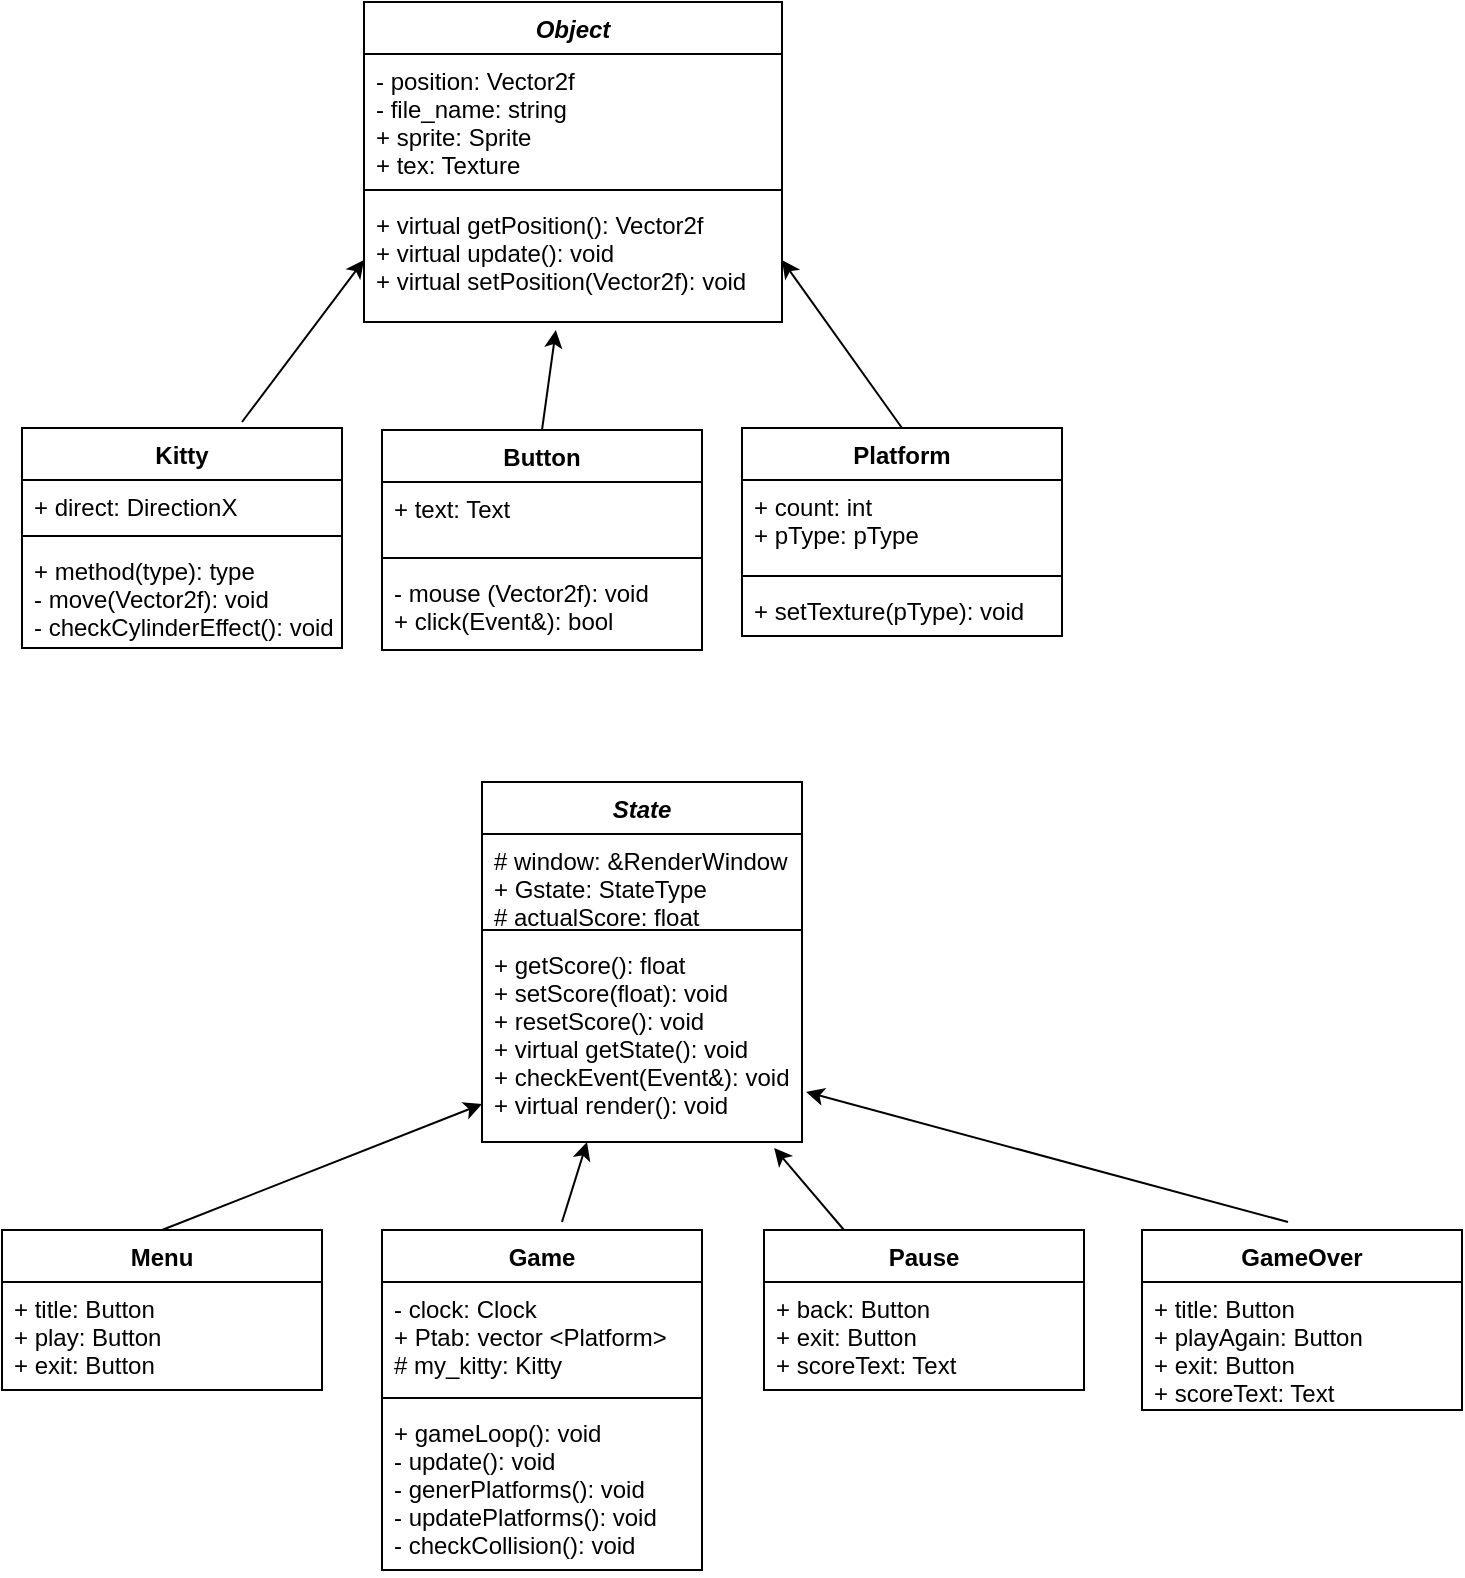 <mxfile version="10.6.7" type="github"><diagram id="fqbChfAnHAYRHtzuv2MU" name="Page-1"><mxGraphModel dx="800" dy="454" grid="1" gridSize="10" guides="1" tooltips="1" connect="1" arrows="1" fold="1" page="1" pageScale="1" pageWidth="827" pageHeight="1169" math="0" shadow="0"><root><mxCell id="0"/><mxCell id="1" parent="0"/><mxCell id="VRZqUrZfTC2lrcJCqgBW-1" value="Object" style="swimlane;fontStyle=3;align=center;verticalAlign=top;childLayout=stackLayout;horizontal=1;startSize=26;horizontalStack=0;resizeParent=1;resizeParentMax=0;resizeLast=0;collapsible=1;marginBottom=0;" vertex="1" parent="1"><mxGeometry x="211" y="50" width="209" height="160" as="geometry"/></mxCell><mxCell id="VRZqUrZfTC2lrcJCqgBW-2" value="- position: Vector2f&#10;- file_name: string&#10;+ sprite: Sprite&#10;+ tex: Texture&#10;&#10;" style="text;strokeColor=none;fillColor=none;align=left;verticalAlign=top;spacingLeft=4;spacingRight=4;overflow=hidden;rotatable=0;points=[[0,0.5],[1,0.5]];portConstraint=eastwest;" vertex="1" parent="VRZqUrZfTC2lrcJCqgBW-1"><mxGeometry y="26" width="209" height="64" as="geometry"/></mxCell><mxCell id="VRZqUrZfTC2lrcJCqgBW-3" value="" style="line;strokeWidth=1;fillColor=none;align=left;verticalAlign=middle;spacingTop=-1;spacingLeft=3;spacingRight=3;rotatable=0;labelPosition=right;points=[];portConstraint=eastwest;" vertex="1" parent="VRZqUrZfTC2lrcJCqgBW-1"><mxGeometry y="90" width="209" height="8" as="geometry"/></mxCell><mxCell id="VRZqUrZfTC2lrcJCqgBW-4" value="+ virtual getPosition(): Vector2f&#10;+ virtual update(): void&#10;+ virtual setPosition(Vector2f): void&#10;&#10;" style="text;strokeColor=none;fillColor=none;align=left;verticalAlign=top;spacingLeft=4;spacingRight=4;overflow=hidden;rotatable=0;points=[[0,0.5],[1,0.5]];portConstraint=eastwest;" vertex="1" parent="VRZqUrZfTC2lrcJCqgBW-1"><mxGeometry y="98" width="209" height="62" as="geometry"/></mxCell><mxCell id="VRZqUrZfTC2lrcJCqgBW-5" value="Kitty" style="swimlane;fontStyle=1;align=center;verticalAlign=top;childLayout=stackLayout;horizontal=1;startSize=26;horizontalStack=0;resizeParent=1;resizeParentMax=0;resizeLast=0;collapsible=1;marginBottom=0;" vertex="1" parent="1"><mxGeometry x="40" y="263" width="160" height="110" as="geometry"/></mxCell><mxCell id="VRZqUrZfTC2lrcJCqgBW-6" value="+ direct: DirectionX&#10;" style="text;strokeColor=none;fillColor=none;align=left;verticalAlign=top;spacingLeft=4;spacingRight=4;overflow=hidden;rotatable=0;points=[[0,0.5],[1,0.5]];portConstraint=eastwest;" vertex="1" parent="VRZqUrZfTC2lrcJCqgBW-5"><mxGeometry y="26" width="160" height="24" as="geometry"/></mxCell><mxCell id="VRZqUrZfTC2lrcJCqgBW-7" value="" style="line;strokeWidth=1;fillColor=none;align=left;verticalAlign=middle;spacingTop=-1;spacingLeft=3;spacingRight=3;rotatable=0;labelPosition=right;points=[];portConstraint=eastwest;" vertex="1" parent="VRZqUrZfTC2lrcJCqgBW-5"><mxGeometry y="50" width="160" height="8" as="geometry"/></mxCell><mxCell id="VRZqUrZfTC2lrcJCqgBW-8" value="+ method(type): type&#10;- move(Vector2f): void&#10;- checkCylinderEffect(): void" style="text;strokeColor=none;fillColor=none;align=left;verticalAlign=top;spacingLeft=4;spacingRight=4;overflow=hidden;rotatable=0;points=[[0,0.5],[1,0.5]];portConstraint=eastwest;" vertex="1" parent="VRZqUrZfTC2lrcJCqgBW-5"><mxGeometry y="58" width="160" height="52" as="geometry"/></mxCell><mxCell id="VRZqUrZfTC2lrcJCqgBW-9" value="Platform" style="swimlane;fontStyle=1;align=center;verticalAlign=top;childLayout=stackLayout;horizontal=1;startSize=26;horizontalStack=0;resizeParent=1;resizeParentMax=0;resizeLast=0;collapsible=1;marginBottom=0;" vertex="1" parent="1"><mxGeometry x="400" y="263" width="160" height="104" as="geometry"/></mxCell><mxCell id="VRZqUrZfTC2lrcJCqgBW-10" value="+ count: int&#10;+ pType: pType&#10;" style="text;strokeColor=none;fillColor=none;align=left;verticalAlign=top;spacingLeft=4;spacingRight=4;overflow=hidden;rotatable=0;points=[[0,0.5],[1,0.5]];portConstraint=eastwest;" vertex="1" parent="VRZqUrZfTC2lrcJCqgBW-9"><mxGeometry y="26" width="160" height="44" as="geometry"/></mxCell><mxCell id="VRZqUrZfTC2lrcJCqgBW-11" value="" style="line;strokeWidth=1;fillColor=none;align=left;verticalAlign=middle;spacingTop=-1;spacingLeft=3;spacingRight=3;rotatable=0;labelPosition=right;points=[];portConstraint=eastwest;" vertex="1" parent="VRZqUrZfTC2lrcJCqgBW-9"><mxGeometry y="70" width="160" height="8" as="geometry"/></mxCell><mxCell id="VRZqUrZfTC2lrcJCqgBW-12" value="+ setTexture(pType): void" style="text;strokeColor=none;fillColor=none;align=left;verticalAlign=top;spacingLeft=4;spacingRight=4;overflow=hidden;rotatable=0;points=[[0,0.5],[1,0.5]];portConstraint=eastwest;" vertex="1" parent="VRZqUrZfTC2lrcJCqgBW-9"><mxGeometry y="78" width="160" height="26" as="geometry"/></mxCell><mxCell id="VRZqUrZfTC2lrcJCqgBW-14" value="" style="endArrow=classic;html=1;entryX=0;entryY=0.5;entryDx=0;entryDy=0;" edge="1" parent="1" target="VRZqUrZfTC2lrcJCqgBW-4"><mxGeometry width="50" height="50" relative="1" as="geometry"><mxPoint x="150" y="260" as="sourcePoint"/><mxPoint x="211" y="202" as="targetPoint"/><Array as="points"/></mxGeometry></mxCell><mxCell id="VRZqUrZfTC2lrcJCqgBW-15" value="" style="endArrow=classic;html=1;entryX=1;entryY=0.5;entryDx=0;entryDy=0;exitX=0.5;exitY=0;exitDx=0;exitDy=0;" edge="1" parent="1" source="VRZqUrZfTC2lrcJCqgBW-9" target="VRZqUrZfTC2lrcJCqgBW-4"><mxGeometry width="50" height="50" relative="1" as="geometry"><mxPoint x="420" y="232.5" as="sourcePoint"/><mxPoint x="470" y="182.5" as="targetPoint"/></mxGeometry></mxCell><mxCell id="VRZqUrZfTC2lrcJCqgBW-16" value="State" style="swimlane;fontStyle=3;align=center;verticalAlign=top;childLayout=stackLayout;horizontal=1;startSize=26;horizontalStack=0;resizeParent=1;resizeParentMax=0;resizeLast=0;collapsible=1;marginBottom=0;" vertex="1" parent="1"><mxGeometry x="270" y="440" width="160" height="180" as="geometry"/></mxCell><mxCell id="VRZqUrZfTC2lrcJCqgBW-17" value="# window: &amp;RenderWindow&#10;+ Gstate: StateType&#10;# actualScore: float" style="text;strokeColor=none;fillColor=none;align=left;verticalAlign=top;spacingLeft=4;spacingRight=4;overflow=hidden;rotatable=0;points=[[0,0.5],[1,0.5]];portConstraint=eastwest;" vertex="1" parent="VRZqUrZfTC2lrcJCqgBW-16"><mxGeometry y="26" width="160" height="44" as="geometry"/></mxCell><mxCell id="VRZqUrZfTC2lrcJCqgBW-18" value="" style="line;strokeWidth=1;fillColor=none;align=left;verticalAlign=middle;spacingTop=-1;spacingLeft=3;spacingRight=3;rotatable=0;labelPosition=right;points=[];portConstraint=eastwest;" vertex="1" parent="VRZqUrZfTC2lrcJCqgBW-16"><mxGeometry y="70" width="160" height="8" as="geometry"/></mxCell><mxCell id="VRZqUrZfTC2lrcJCqgBW-19" value="+ getScore(): float&#10;+ setScore(float): void&#10;+ resetScore(): void&#10;+ virtual getState(): void&#10;+ checkEvent(Event&amp;): void&#10;+ virtual render(): void&#10;" style="text;strokeColor=none;fillColor=none;align=left;verticalAlign=top;spacingLeft=4;spacingRight=4;overflow=hidden;rotatable=0;points=[[0,0.5],[1,0.5]];portConstraint=eastwest;" vertex="1" parent="VRZqUrZfTC2lrcJCqgBW-16"><mxGeometry y="78" width="160" height="102" as="geometry"/></mxCell><mxCell id="VRZqUrZfTC2lrcJCqgBW-20" value="Menu" style="swimlane;fontStyle=1;align=center;verticalAlign=top;childLayout=stackLayout;horizontal=1;startSize=26;horizontalStack=0;resizeParent=1;resizeParentMax=0;resizeLast=0;collapsible=1;marginBottom=0;" vertex="1" parent="1"><mxGeometry x="30" y="664" width="160" height="80" as="geometry"/></mxCell><mxCell id="VRZqUrZfTC2lrcJCqgBW-21" value="+ title: Button&#10;+ play: Button&#10;+ exit: Button&#10;" style="text;strokeColor=none;fillColor=none;align=left;verticalAlign=top;spacingLeft=4;spacingRight=4;overflow=hidden;rotatable=0;points=[[0,0.5],[1,0.5]];portConstraint=eastwest;" vertex="1" parent="VRZqUrZfTC2lrcJCqgBW-20"><mxGeometry y="26" width="160" height="54" as="geometry"/></mxCell><mxCell id="VRZqUrZfTC2lrcJCqgBW-24" value="Game" style="swimlane;fontStyle=1;align=center;verticalAlign=top;childLayout=stackLayout;horizontal=1;startSize=26;horizontalStack=0;resizeParent=1;resizeParentMax=0;resizeLast=0;collapsible=1;marginBottom=0;" vertex="1" parent="1"><mxGeometry x="220" y="664" width="160" height="170" as="geometry"/></mxCell><mxCell id="VRZqUrZfTC2lrcJCqgBW-25" value="- clock: Clock&#10;+ Ptab: vector &lt;Platform&gt;&#10;# my_kitty: Kitty" style="text;strokeColor=none;fillColor=none;align=left;verticalAlign=top;spacingLeft=4;spacingRight=4;overflow=hidden;rotatable=0;points=[[0,0.5],[1,0.5]];portConstraint=eastwest;" vertex="1" parent="VRZqUrZfTC2lrcJCqgBW-24"><mxGeometry y="26" width="160" height="54" as="geometry"/></mxCell><mxCell id="VRZqUrZfTC2lrcJCqgBW-26" value="" style="line;strokeWidth=1;fillColor=none;align=left;verticalAlign=middle;spacingTop=-1;spacingLeft=3;spacingRight=3;rotatable=0;labelPosition=right;points=[];portConstraint=eastwest;" vertex="1" parent="VRZqUrZfTC2lrcJCqgBW-24"><mxGeometry y="80" width="160" height="8" as="geometry"/></mxCell><mxCell id="VRZqUrZfTC2lrcJCqgBW-27" value="+ gameLoop(): void&#10;- update(): void&#10;- generPlatforms(): void&#10;- updatePlatforms(): void&#10;- checkCollision(): void" style="text;strokeColor=none;fillColor=none;align=left;verticalAlign=top;spacingLeft=4;spacingRight=4;overflow=hidden;rotatable=0;points=[[0,0.5],[1,0.5]];portConstraint=eastwest;" vertex="1" parent="VRZqUrZfTC2lrcJCqgBW-24"><mxGeometry y="88" width="160" height="82" as="geometry"/></mxCell><mxCell id="VRZqUrZfTC2lrcJCqgBW-28" value="Pause" style="swimlane;fontStyle=1;align=center;verticalAlign=top;childLayout=stackLayout;horizontal=1;startSize=26;horizontalStack=0;resizeParent=1;resizeParentMax=0;resizeLast=0;collapsible=1;marginBottom=0;" vertex="1" parent="1"><mxGeometry x="411" y="664" width="160" height="80" as="geometry"/></mxCell><mxCell id="VRZqUrZfTC2lrcJCqgBW-29" value="+ back: Button&#10;+ exit: Button&#10;+ scoreText: Text" style="text;strokeColor=none;fillColor=none;align=left;verticalAlign=top;spacingLeft=4;spacingRight=4;overflow=hidden;rotatable=0;points=[[0,0.5],[1,0.5]];portConstraint=eastwest;" vertex="1" parent="VRZqUrZfTC2lrcJCqgBW-28"><mxGeometry y="26" width="160" height="54" as="geometry"/></mxCell><mxCell id="VRZqUrZfTC2lrcJCqgBW-32" value="GameOver" style="swimlane;fontStyle=1;align=center;verticalAlign=top;childLayout=stackLayout;horizontal=1;startSize=26;horizontalStack=0;resizeParent=1;resizeParentMax=0;resizeLast=0;collapsible=1;marginBottom=0;" vertex="1" parent="1"><mxGeometry x="600" y="664" width="160" height="90" as="geometry"/></mxCell><mxCell id="VRZqUrZfTC2lrcJCqgBW-33" value="+ title: Button&#10;+ playAgain: Button&#10;+ exit: Button&#10;+ scoreText: Text&#10;" style="text;strokeColor=none;fillColor=none;align=left;verticalAlign=top;spacingLeft=4;spacingRight=4;overflow=hidden;rotatable=0;points=[[0,0.5],[1,0.5]];portConstraint=eastwest;" vertex="1" parent="VRZqUrZfTC2lrcJCqgBW-32"><mxGeometry y="26" width="160" height="64" as="geometry"/></mxCell><mxCell id="VRZqUrZfTC2lrcJCqgBW-40" value="Button" style="swimlane;fontStyle=1;align=center;verticalAlign=top;childLayout=stackLayout;horizontal=1;startSize=26;horizontalStack=0;resizeParent=1;resizeParentMax=0;resizeLast=0;collapsible=1;marginBottom=0;" vertex="1" parent="1"><mxGeometry x="220" y="264" width="160" height="110" as="geometry"/></mxCell><mxCell id="VRZqUrZfTC2lrcJCqgBW-41" value="+ text: Text&#10;&#10;" style="text;strokeColor=none;fillColor=none;align=left;verticalAlign=top;spacingLeft=4;spacingRight=4;overflow=hidden;rotatable=0;points=[[0,0.5],[1,0.5]];portConstraint=eastwest;" vertex="1" parent="VRZqUrZfTC2lrcJCqgBW-40"><mxGeometry y="26" width="160" height="34" as="geometry"/></mxCell><mxCell id="VRZqUrZfTC2lrcJCqgBW-42" value="" style="line;strokeWidth=1;fillColor=none;align=left;verticalAlign=middle;spacingTop=-1;spacingLeft=3;spacingRight=3;rotatable=0;labelPosition=right;points=[];portConstraint=eastwest;" vertex="1" parent="VRZqUrZfTC2lrcJCqgBW-40"><mxGeometry y="60" width="160" height="8" as="geometry"/></mxCell><mxCell id="VRZqUrZfTC2lrcJCqgBW-43" value="- mouse (Vector2f): void&#10;+ click(Event&amp;): bool&#10;" style="text;strokeColor=none;fillColor=none;align=left;verticalAlign=top;spacingLeft=4;spacingRight=4;overflow=hidden;rotatable=0;points=[[0,0.5],[1,0.5]];portConstraint=eastwest;" vertex="1" parent="VRZqUrZfTC2lrcJCqgBW-40"><mxGeometry y="68" width="160" height="42" as="geometry"/></mxCell><mxCell id="VRZqUrZfTC2lrcJCqgBW-44" value="" style="endArrow=classic;html=1;exitX=0.5;exitY=0;exitDx=0;exitDy=0;entryX=0.459;entryY=1.065;entryDx=0;entryDy=0;entryPerimeter=0;" edge="1" parent="1" source="VRZqUrZfTC2lrcJCqgBW-40" target="VRZqUrZfTC2lrcJCqgBW-4"><mxGeometry width="50" height="50" relative="1" as="geometry"><mxPoint x="270" y="264" as="sourcePoint"/><mxPoint x="320" y="214" as="targetPoint"/></mxGeometry></mxCell><mxCell id="VRZqUrZfTC2lrcJCqgBW-45" value="" style="endArrow=classic;html=1;entryX=0.459;entryY=1.065;entryDx=0;entryDy=0;entryPerimeter=0;" edge="1" parent="1"><mxGeometry width="50" height="50" relative="1" as="geometry"><mxPoint x="310" y="660" as="sourcePoint"/><mxPoint x="322.5" y="620" as="targetPoint"/></mxGeometry></mxCell><mxCell id="VRZqUrZfTC2lrcJCqgBW-46" value="" style="endArrow=classic;html=1;entryX=1.013;entryY=0.755;entryDx=0;entryDy=0;entryPerimeter=0;" edge="1" parent="1" target="VRZqUrZfTC2lrcJCqgBW-19"><mxGeometry width="50" height="50" relative="1" as="geometry"><mxPoint x="673" y="660" as="sourcePoint"/><mxPoint x="680" y="620" as="targetPoint"/></mxGeometry></mxCell><mxCell id="VRZqUrZfTC2lrcJCqgBW-47" value="" style="endArrow=classic;html=1;exitX=0.25;exitY=0;exitDx=0;exitDy=0;entryX=0.913;entryY=1.029;entryDx=0;entryDy=0;entryPerimeter=0;" edge="1" parent="1" source="VRZqUrZfTC2lrcJCqgBW-28" target="VRZqUrZfTC2lrcJCqgBW-19"><mxGeometry width="50" height="50" relative="1" as="geometry"><mxPoint x="450" y="670" as="sourcePoint"/><mxPoint x="457" y="620" as="targetPoint"/></mxGeometry></mxCell><mxCell id="VRZqUrZfTC2lrcJCqgBW-48" value="" style="endArrow=classic;html=1;exitX=0.5;exitY=0;exitDx=0;exitDy=0;entryX=0;entryY=0.814;entryDx=0;entryDy=0;entryPerimeter=0;" edge="1" parent="1" target="VRZqUrZfTC2lrcJCqgBW-19"><mxGeometry width="50" height="50" relative="1" as="geometry"><mxPoint x="110" y="664" as="sourcePoint"/><mxPoint x="117" y="614" as="targetPoint"/></mxGeometry></mxCell></root></mxGraphModel></diagram></mxfile>